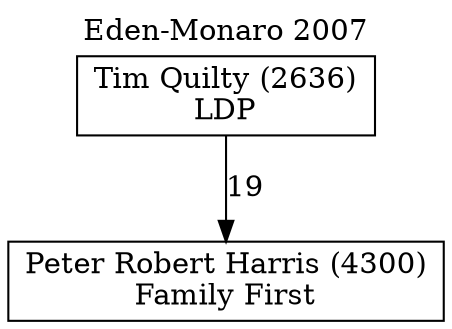 // House preference flow
digraph "Peter Robert Harris (4300)_Eden-Monaro_2007" {
	graph [label="Eden-Monaro 2007" labelloc=t mclimit=10]
	node [shape=box]
	"Peter Robert Harris (4300)" [label="Peter Robert Harris (4300)
Family First"]
	"Tim Quilty (2636)" [label="Tim Quilty (2636)
LDP"]
	"Tim Quilty (2636)" -> "Peter Robert Harris (4300)" [label=19]
}
